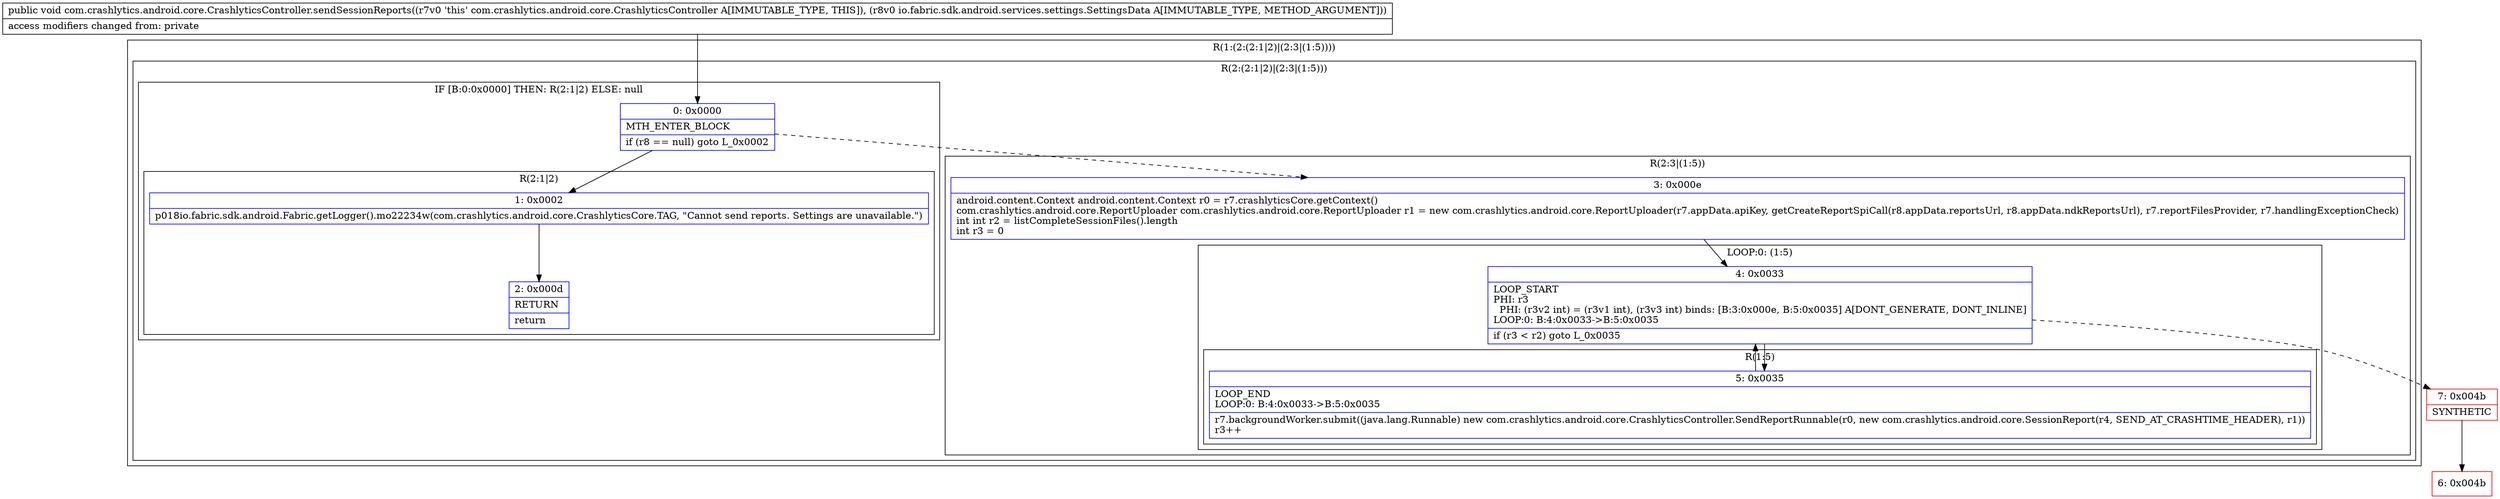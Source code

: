 digraph "CFG forcom.crashlytics.android.core.CrashlyticsController.sendSessionReports(Lio\/fabric\/sdk\/android\/services\/settings\/SettingsData;)V" {
subgraph cluster_Region_1493360525 {
label = "R(1:(2:(2:1|2)|(2:3|(1:5))))";
node [shape=record,color=blue];
subgraph cluster_Region_2051035683 {
label = "R(2:(2:1|2)|(2:3|(1:5)))";
node [shape=record,color=blue];
subgraph cluster_IfRegion_1155366219 {
label = "IF [B:0:0x0000] THEN: R(2:1|2) ELSE: null";
node [shape=record,color=blue];
Node_0 [shape=record,label="{0\:\ 0x0000|MTH_ENTER_BLOCK\l|if (r8 == null) goto L_0x0002\l}"];
subgraph cluster_Region_478114782 {
label = "R(2:1|2)";
node [shape=record,color=blue];
Node_1 [shape=record,label="{1\:\ 0x0002|p018io.fabric.sdk.android.Fabric.getLogger().mo22234w(com.crashlytics.android.core.CrashlyticsCore.TAG, \"Cannot send reports. Settings are unavailable.\")\l}"];
Node_2 [shape=record,label="{2\:\ 0x000d|RETURN\l|return\l}"];
}
}
subgraph cluster_Region_273904255 {
label = "R(2:3|(1:5))";
node [shape=record,color=blue];
Node_3 [shape=record,label="{3\:\ 0x000e|android.content.Context android.content.Context r0 = r7.crashlyticsCore.getContext()\lcom.crashlytics.android.core.ReportUploader com.crashlytics.android.core.ReportUploader r1 = new com.crashlytics.android.core.ReportUploader(r7.appData.apiKey, getCreateReportSpiCall(r8.appData.reportsUrl, r8.appData.ndkReportsUrl), r7.reportFilesProvider, r7.handlingExceptionCheck)\lint int r2 = listCompleteSessionFiles().length\lint r3 = 0\l}"];
subgraph cluster_LoopRegion_1406024043 {
label = "LOOP:0: (1:5)";
node [shape=record,color=blue];
Node_4 [shape=record,label="{4\:\ 0x0033|LOOP_START\lPHI: r3 \l  PHI: (r3v2 int) = (r3v1 int), (r3v3 int) binds: [B:3:0x000e, B:5:0x0035] A[DONT_GENERATE, DONT_INLINE]\lLOOP:0: B:4:0x0033\-\>B:5:0x0035\l|if (r3 \< r2) goto L_0x0035\l}"];
subgraph cluster_Region_821918009 {
label = "R(1:5)";
node [shape=record,color=blue];
Node_5 [shape=record,label="{5\:\ 0x0035|LOOP_END\lLOOP:0: B:4:0x0033\-\>B:5:0x0035\l|r7.backgroundWorker.submit((java.lang.Runnable) new com.crashlytics.android.core.CrashlyticsController.SendReportRunnable(r0, new com.crashlytics.android.core.SessionReport(r4, SEND_AT_CRASHTIME_HEADER), r1))\lr3++\l}"];
}
}
}
}
}
Node_6 [shape=record,color=red,label="{6\:\ 0x004b}"];
Node_7 [shape=record,color=red,label="{7\:\ 0x004b|SYNTHETIC\l}"];
MethodNode[shape=record,label="{public void com.crashlytics.android.core.CrashlyticsController.sendSessionReports((r7v0 'this' com.crashlytics.android.core.CrashlyticsController A[IMMUTABLE_TYPE, THIS]), (r8v0 io.fabric.sdk.android.services.settings.SettingsData A[IMMUTABLE_TYPE, METHOD_ARGUMENT]))  | access modifiers changed from: private\l}"];
MethodNode -> Node_0;
Node_0 -> Node_1;
Node_0 -> Node_3[style=dashed];
Node_1 -> Node_2;
Node_3 -> Node_4;
Node_4 -> Node_5;
Node_4 -> Node_7[style=dashed];
Node_5 -> Node_4;
Node_7 -> Node_6;
}

